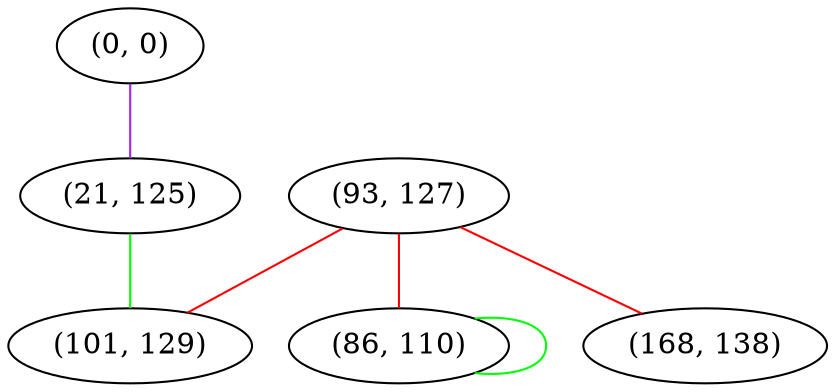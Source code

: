 graph "" {
"(0, 0)";
"(93, 127)";
"(21, 125)";
"(86, 110)";
"(101, 129)";
"(168, 138)";
"(0, 0)" -- "(21, 125)"  [color=purple, key=0, weight=4];
"(93, 127)" -- "(101, 129)"  [color=red, key=0, weight=1];
"(93, 127)" -- "(168, 138)"  [color=red, key=0, weight=1];
"(93, 127)" -- "(86, 110)"  [color=red, key=0, weight=1];
"(21, 125)" -- "(101, 129)"  [color=green, key=0, weight=2];
"(86, 110)" -- "(86, 110)"  [color=green, key=0, weight=2];
}
